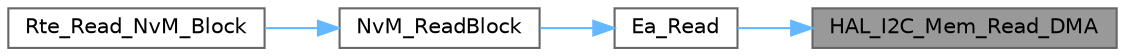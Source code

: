 digraph "HAL_I2C_Mem_Read_DMA"
{
 // LATEX_PDF_SIZE
  bgcolor="transparent";
  edge [fontname=Helvetica,fontsize=10,labelfontname=Helvetica,labelfontsize=10];
  node [fontname=Helvetica,fontsize=10,shape=box,height=0.2,width=0.4];
  rankdir="RL";
  Node1 [id="Node000001",label="HAL_I2C_Mem_Read_DMA",height=0.2,width=0.4,color="gray40", fillcolor="grey60", style="filled", fontcolor="black",tooltip=" "];
  Node1 -> Node2 [id="edge1_Node000001_Node000002",dir="back",color="steelblue1",style="solid",tooltip=" "];
  Node2 [id="Node000002",label="Ea_Read",height=0.2,width=0.4,color="grey40", fillcolor="white", style="filled",URL="$_ea_8c.html#a928353b959aa5bdde33e2b35cf190873",tooltip="Ea Read function."];
  Node2 -> Node3 [id="edge2_Node000002_Node000003",dir="back",color="steelblue1",style="solid",tooltip=" "];
  Node3 [id="Node000003",label="NvM_ReadBlock",height=0.2,width=0.4,color="grey40", fillcolor="white", style="filled",URL="$_nv_m_8c.html#a9f4a611c74c309c98f9728641123d45a",tooltip="NvM Read block function."];
  Node3 -> Node4 [id="edge3_Node000003_Node000004",dir="back",color="steelblue1",style="solid",tooltip=" "];
  Node4 [id="Node000004",label="Rte_Read_NvM_Block",height=0.2,width=0.4,color="grey40", fillcolor="white", style="filled",URL="$_rte_8c.html#af13a4362a2a91f33b088f7b1415c6b2e",tooltip=" "];
}
